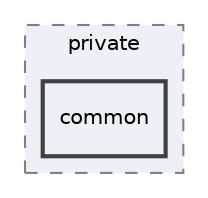 digraph "bt/private/common"
{
 // LATEX_PDF_SIZE
  edge [fontname="Helvetica",fontsize="10",labelfontname="Helvetica",labelfontsize="10"];
  node [fontname="Helvetica",fontsize="10",shape=record];
  compound=true
  subgraph clusterdir_c6c057709ab1cdeceda832595870323c {
    graph [ bgcolor="#edf0f7", pencolor="grey50", style="filled,dashed,", label="private", fontname="Helvetica", fontsize="10", URL="dir_c6c057709ab1cdeceda832595870323c.html"]
  dir_8084f199459cd07170a74bbb37802e71 [shape=box, label="common", style="filled,bold,", fillcolor="#edf0f7", color="grey25", URL="dir_8084f199459cd07170a74bbb37802e71.html"];
  }
}
